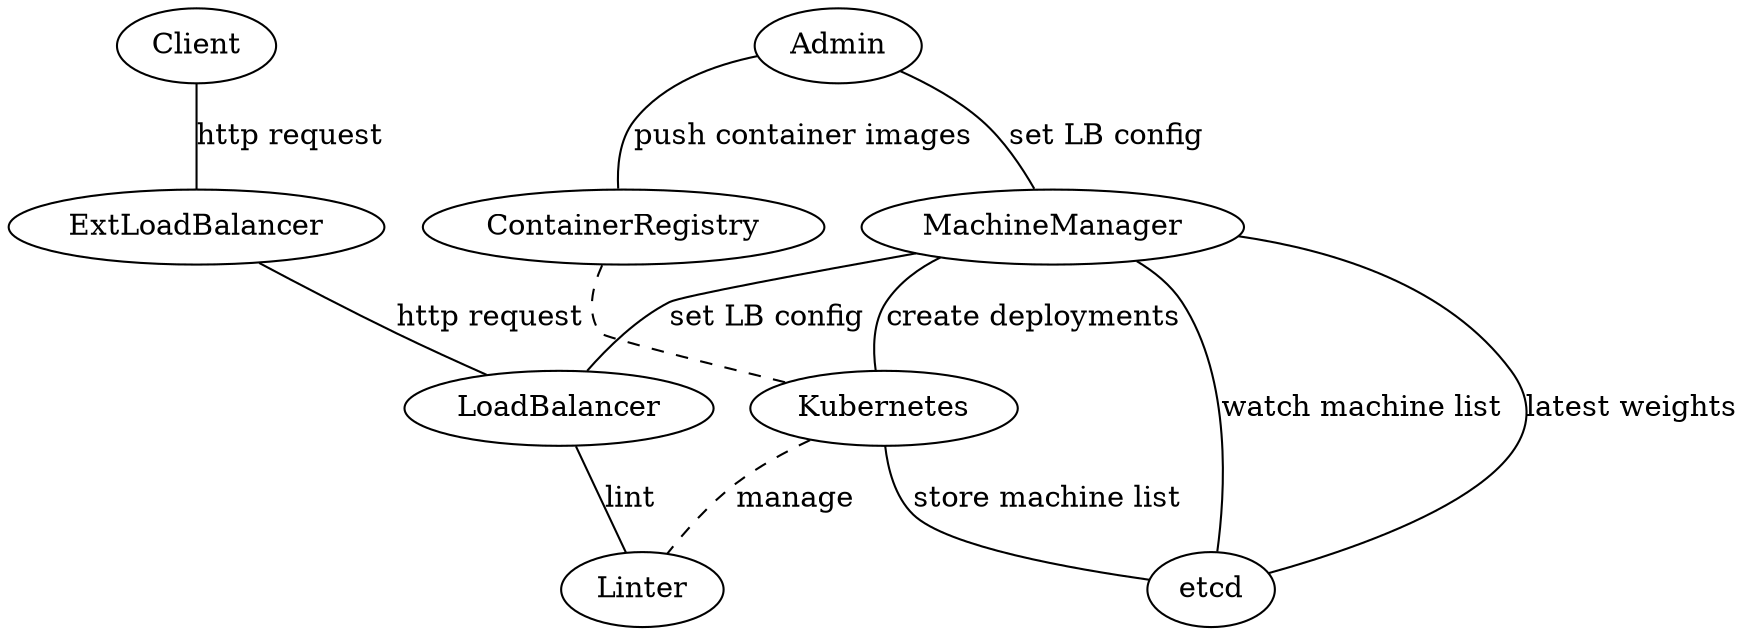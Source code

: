 // dot architecture.dot -Tsvg > architecture.svg

graph {
    Admin -- MachineManager[label="set LB config"];
    Admin -- ContainerRegistry[label="push container images"];
    ContainerRegistry -- Kubernetes [style="dashed"];

    Client -- ExtLoadBalancer [label="http request"];
    ExtLoadBalancer -- LoadBalancer [label="http request"];
    LoadBalancer -- Linter [label="lint"];

    Kubernetes -- Linter [style="dashed", label="manage"];
    Kubernetes -- etcd[label="store machine list"];
    etcd -- MachineManager [label="watch machine list"];
    MachineManager -- etcd[label="latest weights"];
    MachineManager -- Kubernetes[label="create deployments"];
    MachineManager -- LoadBalancer[label="set LB config"];
}